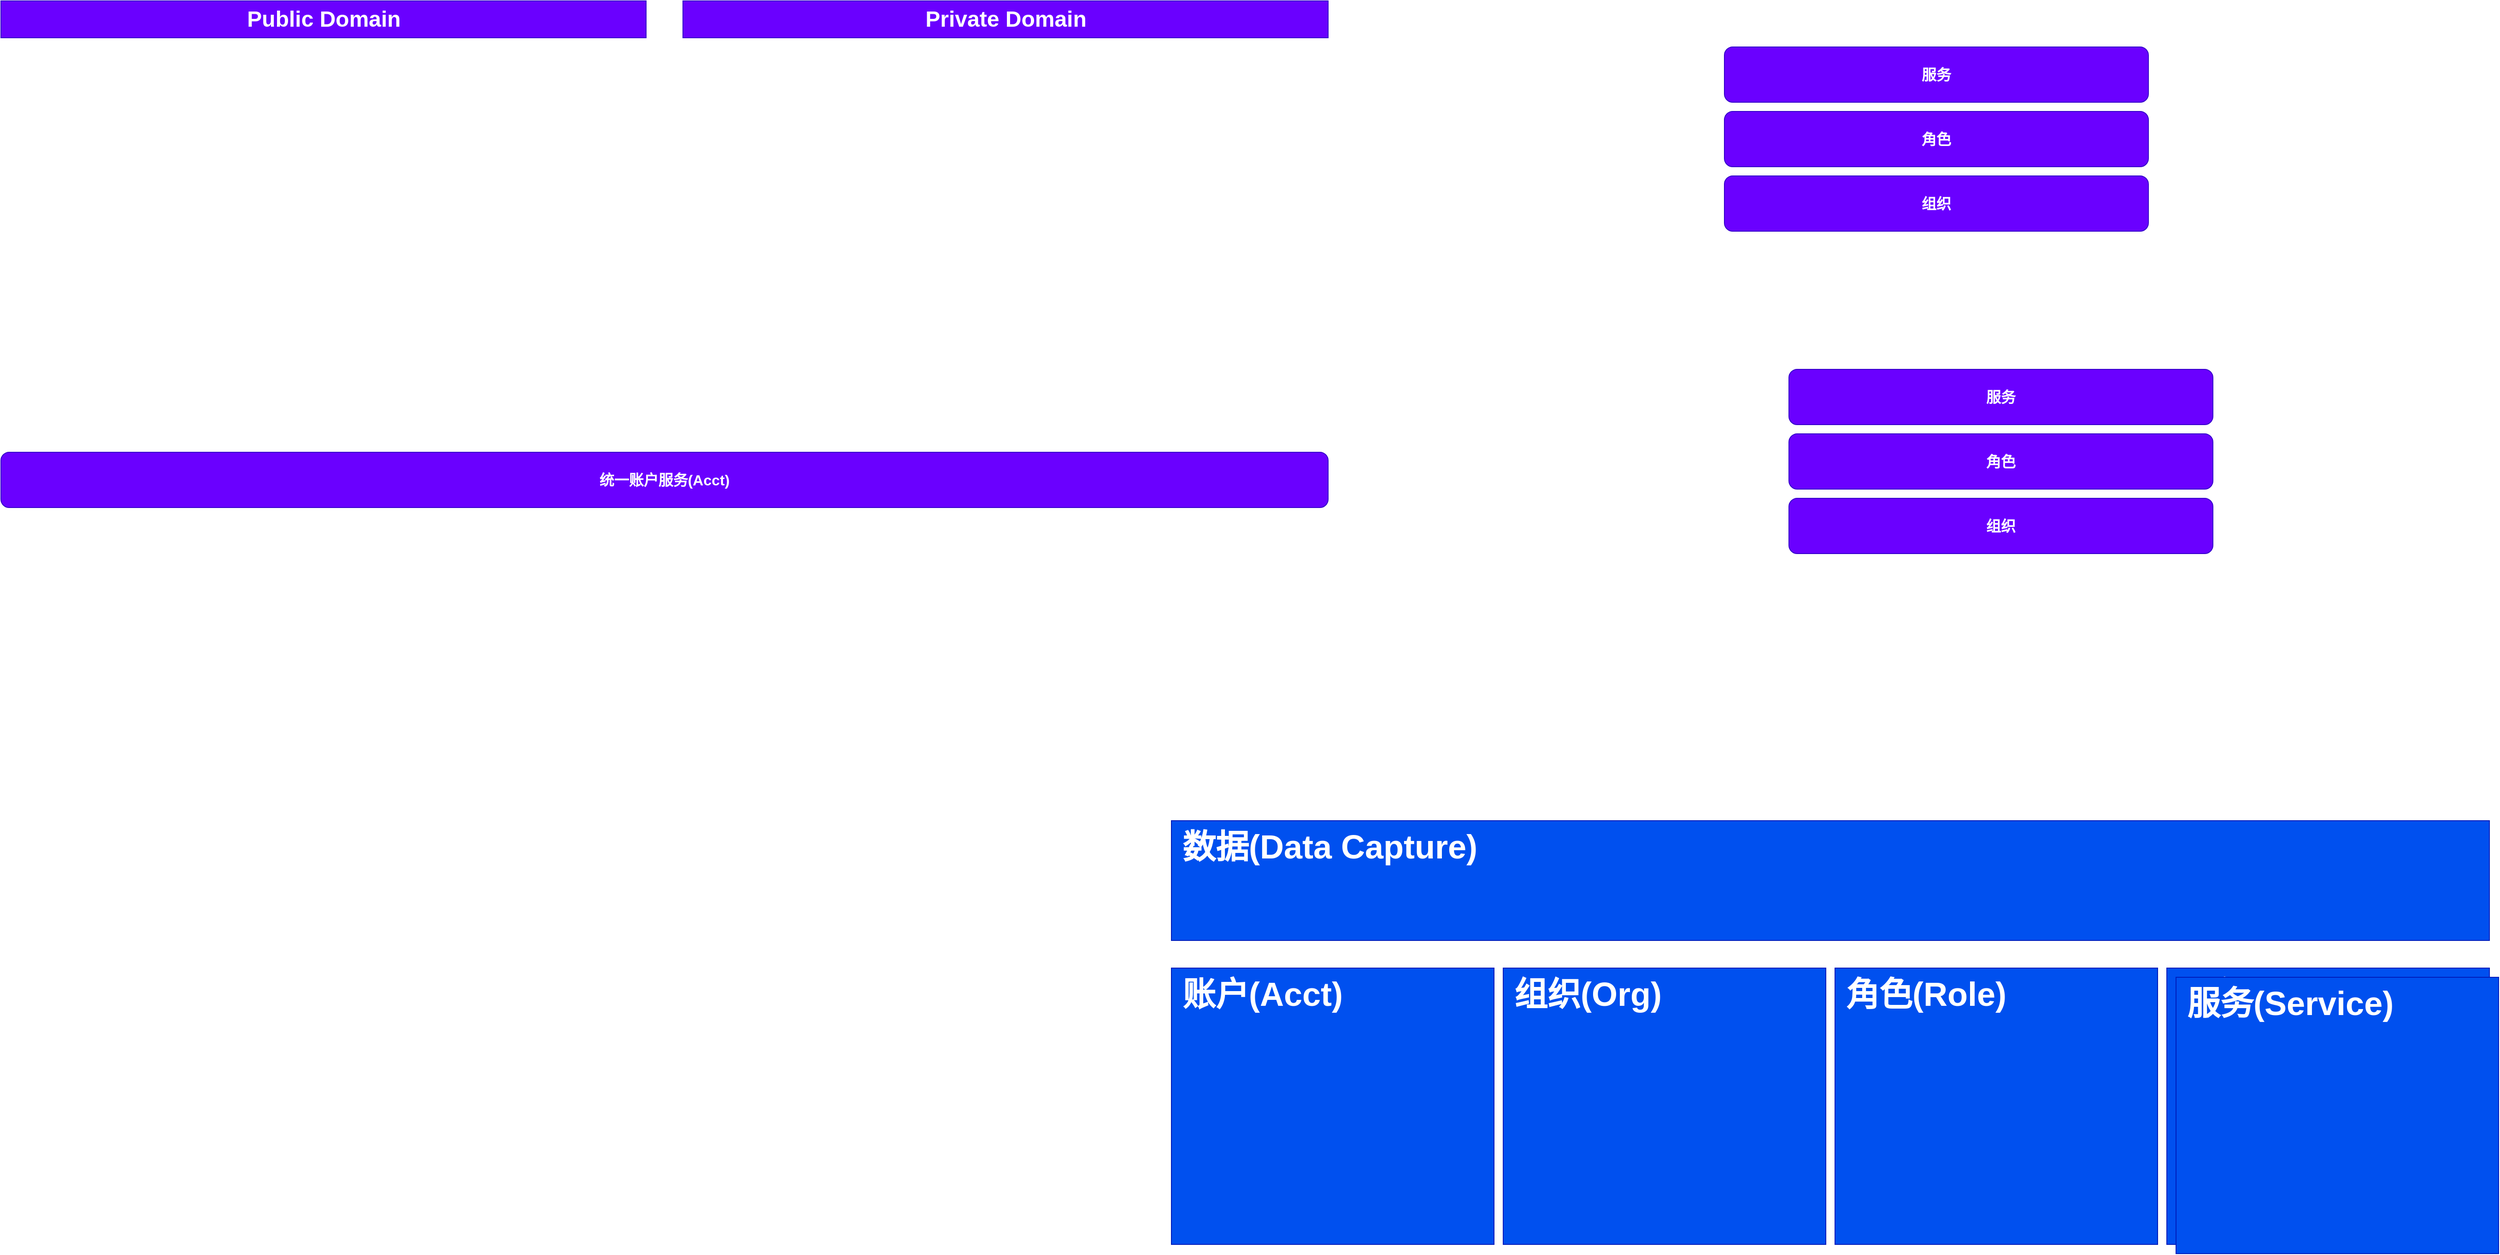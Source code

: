 <mxfile version="22.1.18" type="github">
  <diagram name="第 1 页" id="SORve16dFSBg72v4E7zD">
    <mxGraphModel dx="4163" dy="1686" grid="1" gridSize="10" guides="1" tooltips="1" connect="1" arrows="1" fold="1" page="0" pageScale="1" pageWidth="827" pageHeight="1169" math="0" shadow="0">
      <root>
        <mxCell id="0" />
        <mxCell id="1" parent="0" />
        <mxCell id="k1QYn-MifYpRVhnTq0kL-1" value="账户(Acct)" style="rounded=0;whiteSpace=wrap;html=1;align=left;verticalAlign=top;fontSize=36;fontStyle=1;spacingLeft=10;fillColor=#0050ef;strokeColor=#001DBC;fontColor=#ffffff;" vertex="1" parent="1">
          <mxGeometry x="430" y="1170" width="350" height="300" as="geometry" />
        </mxCell>
        <mxCell id="k1QYn-MifYpRVhnTq0kL-2" value="组织(Org)" style="rounded=0;whiteSpace=wrap;html=1;align=left;verticalAlign=top;fontSize=36;fontStyle=1;spacingLeft=10;fillColor=#0050ef;strokeColor=#001DBC;fontColor=#ffffff;" vertex="1" parent="1">
          <mxGeometry x="790" y="1170" width="350" height="300" as="geometry" />
        </mxCell>
        <mxCell id="k1QYn-MifYpRVhnTq0kL-3" value="角色(Role)" style="rounded=0;whiteSpace=wrap;html=1;align=left;verticalAlign=top;fontSize=36;fontStyle=1;spacingLeft=10;fillColor=#0050ef;strokeColor=#001DBC;fontColor=#ffffff;" vertex="1" parent="1">
          <mxGeometry x="1150" y="1170" width="350" height="300" as="geometry" />
        </mxCell>
        <mxCell id="k1QYn-MifYpRVhnTq0kL-4" value="服务(Service)" style="rounded=0;whiteSpace=wrap;html=1;align=left;verticalAlign=top;fontSize=36;fontStyle=1;spacingLeft=10;fillColor=#0050ef;strokeColor=#001DBC;fontColor=#ffffff;" vertex="1" parent="1">
          <mxGeometry x="1510" y="1170" width="350" height="300" as="geometry" />
        </mxCell>
        <mxCell id="k1QYn-MifYpRVhnTq0kL-7" value="数据(Data Capture)" style="rounded=0;whiteSpace=wrap;html=1;align=left;verticalAlign=top;fontSize=36;fontStyle=1;spacingLeft=10;fillColor=#0050ef;strokeColor=#001DBC;fontColor=#ffffff;" vertex="1" parent="1">
          <mxGeometry x="430" y="1010" width="1430" height="130" as="geometry" />
        </mxCell>
        <mxCell id="k1QYn-MifYpRVhnTq0kL-9" value="Public Domain" style="text;strokeColor=#3700CC;fillColor=#6a00ff;html=1;fontSize=24;fontStyle=1;verticalAlign=middle;align=center;fontColor=#ffffff;" vertex="1" parent="1">
          <mxGeometry x="-840" y="120" width="700" height="40" as="geometry" />
        </mxCell>
        <mxCell id="k1QYn-MifYpRVhnTq0kL-10" value="Private Domain" style="text;strokeColor=#3700CC;fillColor=#6a00ff;html=1;fontSize=24;fontStyle=1;verticalAlign=middle;align=center;fontColor=#ffffff;" vertex="1" parent="1">
          <mxGeometry x="-100" y="120" width="700" height="40" as="geometry" />
        </mxCell>
        <mxCell id="k1QYn-MifYpRVhnTq0kL-11" value="统一账户服务(Acct)" style="rounded=1;whiteSpace=wrap;html=1;fillColor=#6a00ff;fontColor=#ffffff;strokeColor=#3700CC;fontSize=16;fontStyle=1" vertex="1" parent="1">
          <mxGeometry x="-840" y="610" width="1440" height="60" as="geometry" />
        </mxCell>
        <mxCell id="k1QYn-MifYpRVhnTq0kL-12" value="组织" style="rounded=1;whiteSpace=wrap;html=1;fillColor=#6a00ff;fontColor=#ffffff;strokeColor=#3700CC;fontSize=16;fontStyle=1" vertex="1" parent="1">
          <mxGeometry x="1030" y="310" width="460" height="60" as="geometry" />
        </mxCell>
        <mxCell id="k1QYn-MifYpRVhnTq0kL-13" value="角色" style="rounded=1;whiteSpace=wrap;html=1;fillColor=#6a00ff;fontColor=#ffffff;strokeColor=#3700CC;fontSize=16;fontStyle=1" vertex="1" parent="1">
          <mxGeometry x="1030" y="240" width="460" height="60" as="geometry" />
        </mxCell>
        <mxCell id="k1QYn-MifYpRVhnTq0kL-14" value="服务(Service)" style="rounded=0;whiteSpace=wrap;html=1;align=left;verticalAlign=top;fontSize=36;fontStyle=1;spacingLeft=10;fillColor=#0050ef;strokeColor=#001DBC;fontColor=#ffffff;" vertex="1" parent="1">
          <mxGeometry x="1520" y="1180" width="350" height="300" as="geometry" />
        </mxCell>
        <mxCell id="k1QYn-MifYpRVhnTq0kL-15" value="服务" style="rounded=1;whiteSpace=wrap;html=1;fillColor=#6a00ff;fontColor=#ffffff;strokeColor=#3700CC;fontSize=16;fontStyle=1" vertex="1" parent="1">
          <mxGeometry x="1030" y="170" width="460" height="60" as="geometry" />
        </mxCell>
        <mxCell id="k1QYn-MifYpRVhnTq0kL-17" value="组织" style="rounded=1;whiteSpace=wrap;html=1;fillColor=#6a00ff;fontColor=#ffffff;strokeColor=#3700CC;fontSize=16;fontStyle=1" vertex="1" parent="1">
          <mxGeometry x="1100" y="660" width="460" height="60" as="geometry" />
        </mxCell>
        <mxCell id="k1QYn-MifYpRVhnTq0kL-18" value="角色" style="rounded=1;whiteSpace=wrap;html=1;fillColor=#6a00ff;fontColor=#ffffff;strokeColor=#3700CC;fontSize=16;fontStyle=1" vertex="1" parent="1">
          <mxGeometry x="1100" y="590" width="460" height="60" as="geometry" />
        </mxCell>
        <mxCell id="k1QYn-MifYpRVhnTq0kL-19" value="服务" style="rounded=1;whiteSpace=wrap;html=1;fillColor=#6a00ff;fontColor=#ffffff;strokeColor=#3700CC;fontSize=16;fontStyle=1" vertex="1" parent="1">
          <mxGeometry x="1100" y="520" width="460" height="60" as="geometry" />
        </mxCell>
      </root>
    </mxGraphModel>
  </diagram>
</mxfile>
